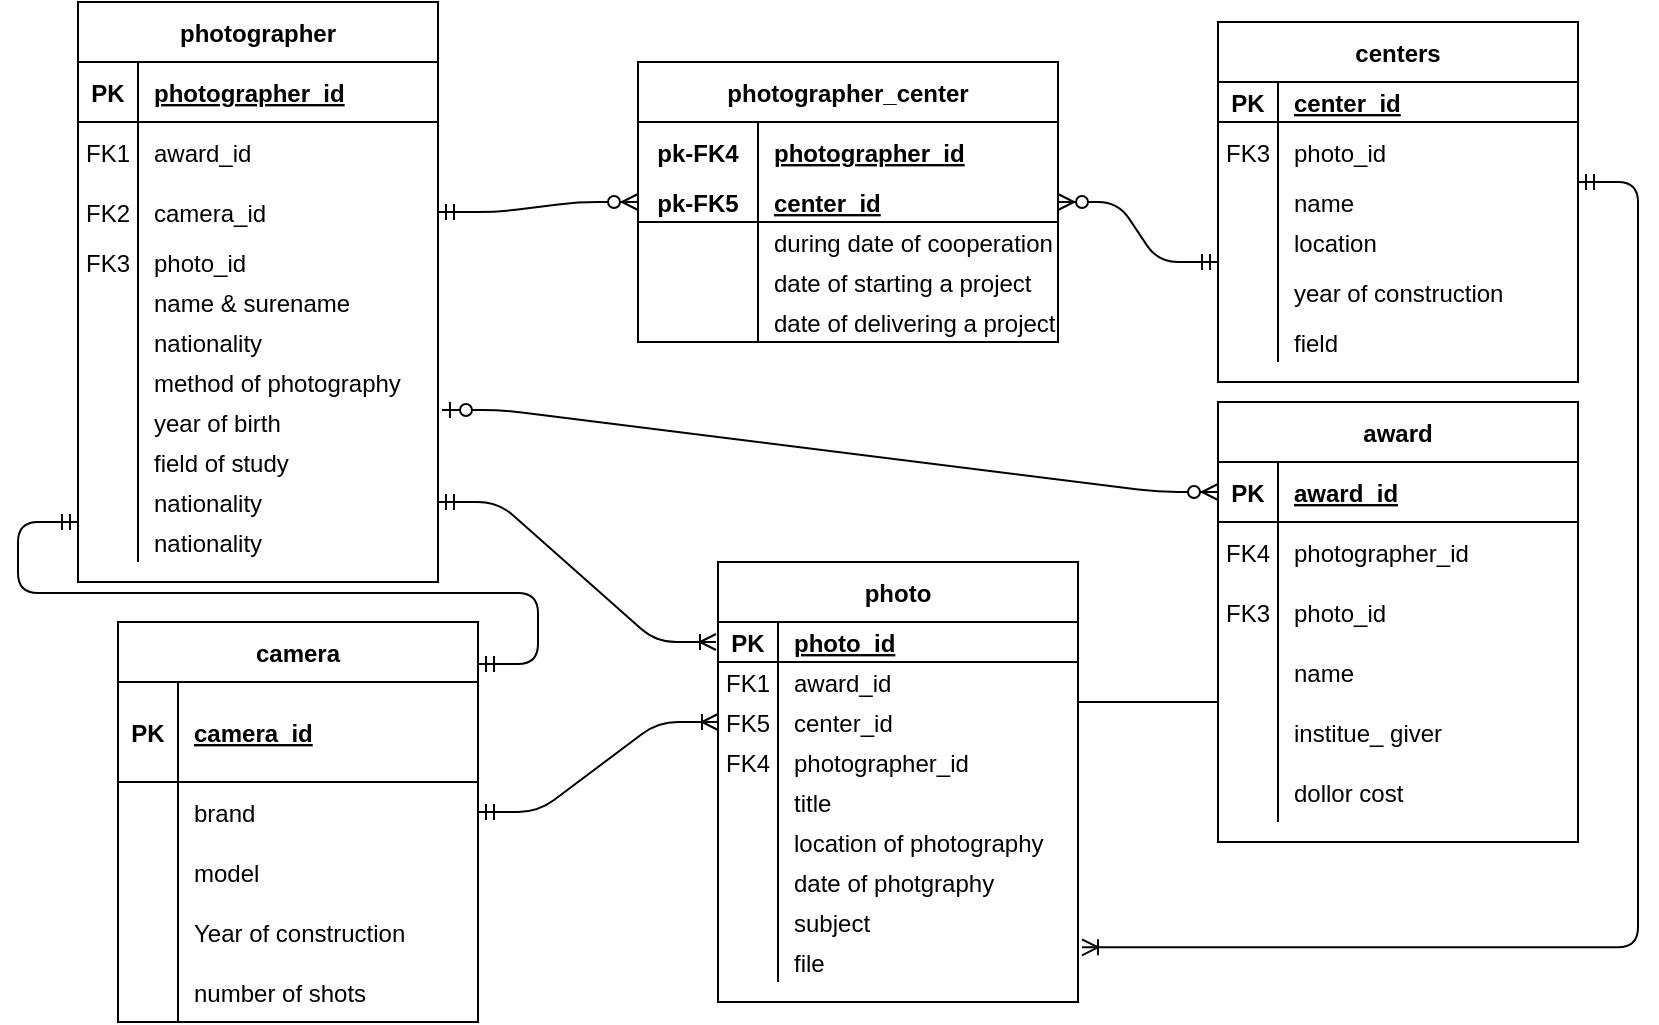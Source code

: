 <mxfile version="13.10.4" type="github">
  <diagram id="IuSuEMO_6VcgUxI_pgCX" name="Page-1">
    <mxGraphModel dx="1108" dy="518" grid="1" gridSize="10" guides="1" tooltips="1" connect="1" arrows="1" fold="1" page="1" pageScale="1" pageWidth="850" pageHeight="1100" math="0" shadow="0">
      <root>
        <mxCell id="0" />
        <mxCell id="1" parent="0" />
        <mxCell id="JUcDP1lyizJltZbN2Mxl-1" value="photographer" style="shape=table;startSize=30;container=1;collapsible=1;childLayout=tableLayout;fixedRows=1;rowLines=0;fontStyle=1;align=center;resizeLast=1;" parent="1" vertex="1">
          <mxGeometry x="280" y="10" width="180" height="290" as="geometry" />
        </mxCell>
        <mxCell id="JUcDP1lyizJltZbN2Mxl-2" value="" style="shape=partialRectangle;collapsible=0;dropTarget=0;pointerEvents=0;fillColor=none;top=0;left=0;bottom=1;right=0;points=[[0,0.5],[1,0.5]];portConstraint=eastwest;" parent="JUcDP1lyizJltZbN2Mxl-1" vertex="1">
          <mxGeometry y="30" width="180" height="30" as="geometry" />
        </mxCell>
        <mxCell id="JUcDP1lyizJltZbN2Mxl-3" value="PK" style="shape=partialRectangle;connectable=0;fillColor=none;top=0;left=0;bottom=0;right=0;fontStyle=1;overflow=hidden;" parent="JUcDP1lyizJltZbN2Mxl-2" vertex="1">
          <mxGeometry width="30" height="30" as="geometry" />
        </mxCell>
        <mxCell id="JUcDP1lyizJltZbN2Mxl-4" value="photographer_id" style="shape=partialRectangle;connectable=0;fillColor=none;top=0;left=0;bottom=0;right=0;align=left;spacingLeft=6;fontStyle=5;overflow=hidden;" parent="JUcDP1lyizJltZbN2Mxl-2" vertex="1">
          <mxGeometry x="30" width="150" height="30" as="geometry" />
        </mxCell>
        <mxCell id="EKABcSE-PPi9VHNz5o6M-6" value="" style="shape=partialRectangle;collapsible=0;dropTarget=0;pointerEvents=0;fillColor=none;top=0;left=0;bottom=0;right=0;points=[[0,0.5],[1,0.5]];portConstraint=eastwest;" vertex="1" parent="JUcDP1lyizJltZbN2Mxl-1">
          <mxGeometry y="60" width="180" height="30" as="geometry" />
        </mxCell>
        <mxCell id="EKABcSE-PPi9VHNz5o6M-7" value="FK1" style="shape=partialRectangle;connectable=0;fillColor=none;top=0;left=0;bottom=0;right=0;fontStyle=0;overflow=hidden;" vertex="1" parent="EKABcSE-PPi9VHNz5o6M-6">
          <mxGeometry width="30" height="30" as="geometry" />
        </mxCell>
        <mxCell id="EKABcSE-PPi9VHNz5o6M-8" value="award_id" style="shape=partialRectangle;connectable=0;fillColor=none;top=0;left=0;bottom=0;right=0;align=left;spacingLeft=6;fontStyle=0;overflow=hidden;" vertex="1" parent="EKABcSE-PPi9VHNz5o6M-6">
          <mxGeometry x="30" width="150" height="30" as="geometry" />
        </mxCell>
        <mxCell id="EKABcSE-PPi9VHNz5o6M-10" value="" style="shape=partialRectangle;collapsible=0;dropTarget=0;pointerEvents=0;fillColor=none;top=0;left=0;bottom=0;right=0;points=[[0,0.5],[1,0.5]];portConstraint=eastwest;" vertex="1" parent="JUcDP1lyizJltZbN2Mxl-1">
          <mxGeometry y="90" width="180" height="30" as="geometry" />
        </mxCell>
        <mxCell id="EKABcSE-PPi9VHNz5o6M-11" value="FK2" style="shape=partialRectangle;connectable=0;fillColor=none;top=0;left=0;bottom=0;right=0;fontStyle=0;overflow=hidden;" vertex="1" parent="EKABcSE-PPi9VHNz5o6M-10">
          <mxGeometry width="30" height="30" as="geometry" />
        </mxCell>
        <mxCell id="EKABcSE-PPi9VHNz5o6M-12" value="camera_id" style="shape=partialRectangle;connectable=0;fillColor=none;top=0;left=0;bottom=0;right=0;align=left;spacingLeft=6;fontStyle=0;overflow=hidden;" vertex="1" parent="EKABcSE-PPi9VHNz5o6M-10">
          <mxGeometry x="30" width="150" height="30" as="geometry" />
        </mxCell>
        <mxCell id="EKABcSE-PPi9VHNz5o6M-14" value="" style="shape=partialRectangle;collapsible=0;dropTarget=0;pointerEvents=0;fillColor=none;top=0;left=0;bottom=0;right=0;points=[[0,0.5],[1,0.5]];portConstraint=eastwest;" vertex="1" parent="JUcDP1lyizJltZbN2Mxl-1">
          <mxGeometry y="120" width="180" height="20" as="geometry" />
        </mxCell>
        <mxCell id="EKABcSE-PPi9VHNz5o6M-15" value="FK3" style="shape=partialRectangle;connectable=0;fillColor=none;top=0;left=0;bottom=0;right=0;fontStyle=0;overflow=hidden;" vertex="1" parent="EKABcSE-PPi9VHNz5o6M-14">
          <mxGeometry width="30" height="20" as="geometry" />
        </mxCell>
        <mxCell id="EKABcSE-PPi9VHNz5o6M-16" value="photo_id" style="shape=partialRectangle;connectable=0;fillColor=none;top=0;left=0;bottom=0;right=0;align=left;spacingLeft=6;fontStyle=0;overflow=hidden;" vertex="1" parent="EKABcSE-PPi9VHNz5o6M-14">
          <mxGeometry x="30" width="150" height="20" as="geometry" />
        </mxCell>
        <mxCell id="JUcDP1lyizJltZbN2Mxl-5" value="" style="shape=partialRectangle;collapsible=0;dropTarget=0;pointerEvents=0;fillColor=none;top=0;left=0;bottom=0;right=0;points=[[0,0.5],[1,0.5]];portConstraint=eastwest;" parent="JUcDP1lyizJltZbN2Mxl-1" vertex="1">
          <mxGeometry y="140" width="180" height="20" as="geometry" />
        </mxCell>
        <mxCell id="JUcDP1lyizJltZbN2Mxl-6" value="" style="shape=partialRectangle;connectable=0;fillColor=none;top=0;left=0;bottom=0;right=0;editable=1;overflow=hidden;" parent="JUcDP1lyizJltZbN2Mxl-5" vertex="1">
          <mxGeometry width="30" height="20" as="geometry" />
        </mxCell>
        <mxCell id="JUcDP1lyizJltZbN2Mxl-7" value="name &amp; surename" style="shape=partialRectangle;connectable=0;fillColor=none;top=0;left=0;bottom=0;right=0;align=left;spacingLeft=6;overflow=hidden;" parent="JUcDP1lyizJltZbN2Mxl-5" vertex="1">
          <mxGeometry x="30" width="150" height="20" as="geometry" />
        </mxCell>
        <mxCell id="caxR1nQclN0dDXVb4aTw-117" value="" style="shape=partialRectangle;collapsible=0;dropTarget=0;pointerEvents=0;fillColor=none;top=0;left=0;bottom=0;right=0;points=[[0,0.5],[1,0.5]];portConstraint=eastwest;" parent="JUcDP1lyizJltZbN2Mxl-1" vertex="1">
          <mxGeometry y="160" width="180" height="20" as="geometry" />
        </mxCell>
        <mxCell id="caxR1nQclN0dDXVb4aTw-118" value="" style="shape=partialRectangle;connectable=0;fillColor=none;top=0;left=0;bottom=0;right=0;editable=1;overflow=hidden;" parent="caxR1nQclN0dDXVb4aTw-117" vertex="1">
          <mxGeometry width="30" height="20" as="geometry" />
        </mxCell>
        <mxCell id="caxR1nQclN0dDXVb4aTw-119" value="nationality" style="shape=partialRectangle;connectable=0;fillColor=none;top=0;left=0;bottom=0;right=0;align=left;spacingLeft=6;overflow=hidden;" parent="caxR1nQclN0dDXVb4aTw-117" vertex="1">
          <mxGeometry x="30" width="150" height="20" as="geometry" />
        </mxCell>
        <mxCell id="JUcDP1lyizJltZbN2Mxl-8" value="" style="shape=partialRectangle;collapsible=0;dropTarget=0;pointerEvents=0;fillColor=none;top=0;left=0;bottom=0;right=0;points=[[0,0.5],[1,0.5]];portConstraint=eastwest;" parent="JUcDP1lyizJltZbN2Mxl-1" vertex="1">
          <mxGeometry y="180" width="180" height="20" as="geometry" />
        </mxCell>
        <mxCell id="JUcDP1lyizJltZbN2Mxl-9" value="" style="shape=partialRectangle;connectable=0;fillColor=none;top=0;left=0;bottom=0;right=0;editable=1;overflow=hidden;" parent="JUcDP1lyizJltZbN2Mxl-8" vertex="1">
          <mxGeometry width="30" height="20" as="geometry" />
        </mxCell>
        <mxCell id="JUcDP1lyizJltZbN2Mxl-10" value="method of photography" style="shape=partialRectangle;connectable=0;fillColor=none;top=0;left=0;bottom=0;right=0;align=left;spacingLeft=6;overflow=hidden;" parent="JUcDP1lyizJltZbN2Mxl-8" vertex="1">
          <mxGeometry x="30" width="150" height="20" as="geometry" />
        </mxCell>
        <mxCell id="JUcDP1lyizJltZbN2Mxl-11" value="" style="shape=partialRectangle;collapsible=0;dropTarget=0;pointerEvents=0;fillColor=none;top=0;left=0;bottom=0;right=0;points=[[0,0.5],[1,0.5]];portConstraint=eastwest;" parent="JUcDP1lyizJltZbN2Mxl-1" vertex="1">
          <mxGeometry y="200" width="180" height="20" as="geometry" />
        </mxCell>
        <mxCell id="JUcDP1lyizJltZbN2Mxl-12" value="" style="shape=partialRectangle;connectable=0;fillColor=none;top=0;left=0;bottom=0;right=0;editable=1;overflow=hidden;" parent="JUcDP1lyizJltZbN2Mxl-11" vertex="1">
          <mxGeometry width="30" height="20" as="geometry" />
        </mxCell>
        <mxCell id="JUcDP1lyizJltZbN2Mxl-13" value="year of birth" style="shape=partialRectangle;connectable=0;fillColor=none;top=0;left=0;bottom=0;right=0;align=left;spacingLeft=6;overflow=hidden;" parent="JUcDP1lyizJltZbN2Mxl-11" vertex="1">
          <mxGeometry x="30" width="150" height="20" as="geometry" />
        </mxCell>
        <mxCell id="caxR1nQclN0dDXVb4aTw-3" value="" style="shape=partialRectangle;collapsible=0;dropTarget=0;pointerEvents=0;fillColor=none;top=0;left=0;bottom=0;right=0;points=[[0,0.5],[1,0.5]];portConstraint=eastwest;" parent="JUcDP1lyizJltZbN2Mxl-1" vertex="1">
          <mxGeometry y="220" width="180" height="20" as="geometry" />
        </mxCell>
        <mxCell id="caxR1nQclN0dDXVb4aTw-4" value="" style="shape=partialRectangle;connectable=0;fillColor=none;top=0;left=0;bottom=0;right=0;editable=1;overflow=hidden;" parent="caxR1nQclN0dDXVb4aTw-3" vertex="1">
          <mxGeometry width="30" height="20" as="geometry" />
        </mxCell>
        <mxCell id="caxR1nQclN0dDXVb4aTw-5" value="field of study" style="shape=partialRectangle;connectable=0;fillColor=none;top=0;left=0;bottom=0;right=0;align=left;spacingLeft=6;overflow=hidden;" parent="caxR1nQclN0dDXVb4aTw-3" vertex="1">
          <mxGeometry x="30" width="150" height="20" as="geometry" />
        </mxCell>
        <mxCell id="caxR1nQclN0dDXVb4aTw-192" value="" style="shape=partialRectangle;collapsible=0;dropTarget=0;pointerEvents=0;fillColor=none;top=0;left=0;bottom=0;right=0;points=[[0,0.5],[1,0.5]];portConstraint=eastwest;" parent="JUcDP1lyizJltZbN2Mxl-1" vertex="1">
          <mxGeometry y="240" width="180" height="20" as="geometry" />
        </mxCell>
        <mxCell id="caxR1nQclN0dDXVb4aTw-193" value="" style="shape=partialRectangle;connectable=0;fillColor=none;top=0;left=0;bottom=0;right=0;editable=1;overflow=hidden;" parent="caxR1nQclN0dDXVb4aTw-192" vertex="1">
          <mxGeometry width="30" height="20" as="geometry" />
        </mxCell>
        <mxCell id="caxR1nQclN0dDXVb4aTw-194" value="nationality" style="shape=partialRectangle;connectable=0;fillColor=none;top=0;left=0;bottom=0;right=0;align=left;spacingLeft=6;overflow=hidden;" parent="caxR1nQclN0dDXVb4aTw-192" vertex="1">
          <mxGeometry x="30" width="150" height="20" as="geometry" />
        </mxCell>
        <mxCell id="caxR1nQclN0dDXVb4aTw-21" value="" style="shape=partialRectangle;collapsible=0;dropTarget=0;pointerEvents=0;fillColor=none;top=0;left=0;bottom=0;right=0;points=[[0,0.5],[1,0.5]];portConstraint=eastwest;" parent="JUcDP1lyizJltZbN2Mxl-1" vertex="1">
          <mxGeometry y="260" width="180" height="20" as="geometry" />
        </mxCell>
        <mxCell id="caxR1nQclN0dDXVb4aTw-22" value="" style="shape=partialRectangle;connectable=0;fillColor=none;top=0;left=0;bottom=0;right=0;editable=1;overflow=hidden;" parent="caxR1nQclN0dDXVb4aTw-21" vertex="1">
          <mxGeometry width="30" height="20" as="geometry" />
        </mxCell>
        <mxCell id="caxR1nQclN0dDXVb4aTw-23" value="nationality" style="shape=partialRectangle;connectable=0;fillColor=none;top=0;left=0;bottom=0;right=0;align=left;spacingLeft=6;overflow=hidden;" parent="caxR1nQclN0dDXVb4aTw-21" vertex="1">
          <mxGeometry x="30" width="150" height="20" as="geometry" />
        </mxCell>
        <mxCell id="caxR1nQclN0dDXVb4aTw-6" value="camera" style="shape=table;startSize=30;container=1;collapsible=1;childLayout=tableLayout;fixedRows=1;rowLines=0;fontStyle=1;align=center;resizeLast=1;" parent="1" vertex="1">
          <mxGeometry x="300" y="320" width="180" height="200" as="geometry" />
        </mxCell>
        <mxCell id="caxR1nQclN0dDXVb4aTw-7" value="" style="shape=partialRectangle;collapsible=0;dropTarget=0;pointerEvents=0;fillColor=none;top=0;left=0;bottom=1;right=0;points=[[0,0.5],[1,0.5]];portConstraint=eastwest;" parent="caxR1nQclN0dDXVb4aTw-6" vertex="1">
          <mxGeometry y="30" width="180" height="50" as="geometry" />
        </mxCell>
        <mxCell id="caxR1nQclN0dDXVb4aTw-8" value="PK" style="shape=partialRectangle;connectable=0;fillColor=none;top=0;left=0;bottom=0;right=0;fontStyle=1;overflow=hidden;" parent="caxR1nQclN0dDXVb4aTw-7" vertex="1">
          <mxGeometry width="30" height="50" as="geometry" />
        </mxCell>
        <mxCell id="caxR1nQclN0dDXVb4aTw-9" value="camera_id" style="shape=partialRectangle;connectable=0;fillColor=none;top=0;left=0;bottom=0;right=0;align=left;spacingLeft=6;fontStyle=5;overflow=hidden;" parent="caxR1nQclN0dDXVb4aTw-7" vertex="1">
          <mxGeometry x="30" width="150" height="50" as="geometry" />
        </mxCell>
        <mxCell id="caxR1nQclN0dDXVb4aTw-10" value="" style="shape=partialRectangle;collapsible=0;dropTarget=0;pointerEvents=0;fillColor=none;top=0;left=0;bottom=0;right=0;points=[[0,0.5],[1,0.5]];portConstraint=eastwest;" parent="caxR1nQclN0dDXVb4aTw-6" vertex="1">
          <mxGeometry y="80" width="180" height="30" as="geometry" />
        </mxCell>
        <mxCell id="caxR1nQclN0dDXVb4aTw-11" value="" style="shape=partialRectangle;connectable=0;fillColor=none;top=0;left=0;bottom=0;right=0;editable=1;overflow=hidden;" parent="caxR1nQclN0dDXVb4aTw-10" vertex="1">
          <mxGeometry width="30" height="30" as="geometry" />
        </mxCell>
        <mxCell id="caxR1nQclN0dDXVb4aTw-12" value="brand" style="shape=partialRectangle;connectable=0;fillColor=none;top=0;left=0;bottom=0;right=0;align=left;spacingLeft=6;overflow=hidden;" parent="caxR1nQclN0dDXVb4aTw-10" vertex="1">
          <mxGeometry x="30" width="150" height="30" as="geometry" />
        </mxCell>
        <mxCell id="caxR1nQclN0dDXVb4aTw-13" value="" style="shape=partialRectangle;collapsible=0;dropTarget=0;pointerEvents=0;fillColor=none;top=0;left=0;bottom=0;right=0;points=[[0,0.5],[1,0.5]];portConstraint=eastwest;" parent="caxR1nQclN0dDXVb4aTw-6" vertex="1">
          <mxGeometry y="110" width="180" height="30" as="geometry" />
        </mxCell>
        <mxCell id="caxR1nQclN0dDXVb4aTw-14" value="" style="shape=partialRectangle;connectable=0;fillColor=none;top=0;left=0;bottom=0;right=0;editable=1;overflow=hidden;" parent="caxR1nQclN0dDXVb4aTw-13" vertex="1">
          <mxGeometry width="30" height="30" as="geometry" />
        </mxCell>
        <mxCell id="caxR1nQclN0dDXVb4aTw-15" value="model" style="shape=partialRectangle;connectable=0;fillColor=none;top=0;left=0;bottom=0;right=0;align=left;spacingLeft=6;overflow=hidden;" parent="caxR1nQclN0dDXVb4aTw-13" vertex="1">
          <mxGeometry x="30" width="150" height="30" as="geometry" />
        </mxCell>
        <mxCell id="caxR1nQclN0dDXVb4aTw-16" value="" style="shape=partialRectangle;collapsible=0;dropTarget=0;pointerEvents=0;fillColor=none;top=0;left=0;bottom=0;right=0;points=[[0,0.5],[1,0.5]];portConstraint=eastwest;" parent="caxR1nQclN0dDXVb4aTw-6" vertex="1">
          <mxGeometry y="140" width="180" height="30" as="geometry" />
        </mxCell>
        <mxCell id="caxR1nQclN0dDXVb4aTw-17" value="" style="shape=partialRectangle;connectable=0;fillColor=none;top=0;left=0;bottom=0;right=0;editable=1;overflow=hidden;" parent="caxR1nQclN0dDXVb4aTw-16" vertex="1">
          <mxGeometry width="30" height="30" as="geometry" />
        </mxCell>
        <mxCell id="caxR1nQclN0dDXVb4aTw-18" value="Year of construction" style="shape=partialRectangle;connectable=0;fillColor=none;top=0;left=0;bottom=0;right=0;align=left;spacingLeft=6;overflow=hidden;" parent="caxR1nQclN0dDXVb4aTw-16" vertex="1">
          <mxGeometry x="30" width="150" height="30" as="geometry" />
        </mxCell>
        <mxCell id="caxR1nQclN0dDXVb4aTw-25" value="" style="shape=partialRectangle;collapsible=0;dropTarget=0;pointerEvents=0;fillColor=none;top=0;left=0;bottom=0;right=0;points=[[0,0.5],[1,0.5]];portConstraint=eastwest;" parent="caxR1nQclN0dDXVb4aTw-6" vertex="1">
          <mxGeometry y="170" width="180" height="30" as="geometry" />
        </mxCell>
        <mxCell id="caxR1nQclN0dDXVb4aTw-26" value="" style="shape=partialRectangle;connectable=0;fillColor=none;top=0;left=0;bottom=0;right=0;editable=1;overflow=hidden;" parent="caxR1nQclN0dDXVb4aTw-25" vertex="1">
          <mxGeometry width="30" height="30" as="geometry" />
        </mxCell>
        <mxCell id="caxR1nQclN0dDXVb4aTw-27" value="number of shots" style="shape=partialRectangle;connectable=0;fillColor=none;top=0;left=0;bottom=0;right=0;align=left;spacingLeft=6;overflow=hidden;" parent="caxR1nQclN0dDXVb4aTw-25" vertex="1">
          <mxGeometry x="30" width="150" height="30" as="geometry" />
        </mxCell>
        <mxCell id="caxR1nQclN0dDXVb4aTw-28" value="centers" style="shape=table;startSize=30;container=1;collapsible=1;childLayout=tableLayout;fixedRows=1;rowLines=0;fontStyle=1;align=center;resizeLast=1;" parent="1" vertex="1">
          <mxGeometry x="850" y="20" width="180" height="180" as="geometry" />
        </mxCell>
        <mxCell id="caxR1nQclN0dDXVb4aTw-29" value="" style="shape=partialRectangle;collapsible=0;dropTarget=0;pointerEvents=0;fillColor=none;top=0;left=0;bottom=1;right=0;points=[[0,0.5],[1,0.5]];portConstraint=eastwest;" parent="caxR1nQclN0dDXVb4aTw-28" vertex="1">
          <mxGeometry y="30" width="180" height="20" as="geometry" />
        </mxCell>
        <mxCell id="caxR1nQclN0dDXVb4aTw-30" value="PK" style="shape=partialRectangle;connectable=0;fillColor=none;top=0;left=0;bottom=0;right=0;fontStyle=1;overflow=hidden;" parent="caxR1nQclN0dDXVb4aTw-29" vertex="1">
          <mxGeometry width="30" height="20" as="geometry" />
        </mxCell>
        <mxCell id="caxR1nQclN0dDXVb4aTw-31" value="center_id" style="shape=partialRectangle;connectable=0;fillColor=none;top=0;left=0;bottom=0;right=0;align=left;spacingLeft=6;fontStyle=5;overflow=hidden;" parent="caxR1nQclN0dDXVb4aTw-29" vertex="1">
          <mxGeometry x="30" width="150" height="20" as="geometry" />
        </mxCell>
        <mxCell id="EKABcSE-PPi9VHNz5o6M-62" value="" style="shape=partialRectangle;collapsible=0;dropTarget=0;pointerEvents=0;fillColor=none;top=0;left=0;bottom=0;right=0;points=[[0,0.5],[1,0.5]];portConstraint=eastwest;" vertex="1" parent="caxR1nQclN0dDXVb4aTw-28">
          <mxGeometry y="50" width="180" height="30" as="geometry" />
        </mxCell>
        <mxCell id="EKABcSE-PPi9VHNz5o6M-63" value="FK3" style="shape=partialRectangle;connectable=0;fillColor=none;top=0;left=0;bottom=0;right=0;fontStyle=0;overflow=hidden;" vertex="1" parent="EKABcSE-PPi9VHNz5o6M-62">
          <mxGeometry width="30" height="30" as="geometry" />
        </mxCell>
        <mxCell id="EKABcSE-PPi9VHNz5o6M-64" value="photo_id" style="shape=partialRectangle;connectable=0;fillColor=none;top=0;left=0;bottom=0;right=0;align=left;spacingLeft=6;fontStyle=0;overflow=hidden;" vertex="1" parent="EKABcSE-PPi9VHNz5o6M-62">
          <mxGeometry x="30" width="150" height="30" as="geometry" />
        </mxCell>
        <mxCell id="caxR1nQclN0dDXVb4aTw-32" value="" style="shape=partialRectangle;collapsible=0;dropTarget=0;pointerEvents=0;fillColor=none;top=0;left=0;bottom=0;right=0;points=[[0,0.5],[1,0.5]];portConstraint=eastwest;" parent="caxR1nQclN0dDXVb4aTw-28" vertex="1">
          <mxGeometry y="80" width="180" height="20" as="geometry" />
        </mxCell>
        <mxCell id="caxR1nQclN0dDXVb4aTw-33" value="" style="shape=partialRectangle;connectable=0;fillColor=none;top=0;left=0;bottom=0;right=0;editable=1;overflow=hidden;" parent="caxR1nQclN0dDXVb4aTw-32" vertex="1">
          <mxGeometry width="30" height="20" as="geometry" />
        </mxCell>
        <mxCell id="caxR1nQclN0dDXVb4aTw-34" value="name" style="shape=partialRectangle;connectable=0;fillColor=none;top=0;left=0;bottom=0;right=0;align=left;spacingLeft=6;overflow=hidden;" parent="caxR1nQclN0dDXVb4aTw-32" vertex="1">
          <mxGeometry x="30" width="150" height="20" as="geometry" />
        </mxCell>
        <mxCell id="caxR1nQclN0dDXVb4aTw-35" value="" style="shape=partialRectangle;collapsible=0;dropTarget=0;pointerEvents=0;fillColor=none;top=0;left=0;bottom=0;right=0;points=[[0,0.5],[1,0.5]];portConstraint=eastwest;" parent="caxR1nQclN0dDXVb4aTw-28" vertex="1">
          <mxGeometry y="100" width="180" height="20" as="geometry" />
        </mxCell>
        <mxCell id="caxR1nQclN0dDXVb4aTw-36" value="" style="shape=partialRectangle;connectable=0;fillColor=none;top=0;left=0;bottom=0;right=0;editable=1;overflow=hidden;" parent="caxR1nQclN0dDXVb4aTw-35" vertex="1">
          <mxGeometry width="30" height="20" as="geometry" />
        </mxCell>
        <mxCell id="caxR1nQclN0dDXVb4aTw-37" value="location" style="shape=partialRectangle;connectable=0;fillColor=none;top=0;left=0;bottom=0;right=0;align=left;spacingLeft=6;overflow=hidden;" parent="caxR1nQclN0dDXVb4aTw-35" vertex="1">
          <mxGeometry x="30" width="150" height="20" as="geometry" />
        </mxCell>
        <mxCell id="caxR1nQclN0dDXVb4aTw-38" value="" style="shape=partialRectangle;collapsible=0;dropTarget=0;pointerEvents=0;fillColor=none;top=0;left=0;bottom=0;right=0;points=[[0,0.5],[1,0.5]];portConstraint=eastwest;" parent="caxR1nQclN0dDXVb4aTw-28" vertex="1">
          <mxGeometry y="120" width="180" height="30" as="geometry" />
        </mxCell>
        <mxCell id="caxR1nQclN0dDXVb4aTw-39" value="" style="shape=partialRectangle;connectable=0;fillColor=none;top=0;left=0;bottom=0;right=0;editable=1;overflow=hidden;" parent="caxR1nQclN0dDXVb4aTw-38" vertex="1">
          <mxGeometry width="30" height="30" as="geometry" />
        </mxCell>
        <mxCell id="caxR1nQclN0dDXVb4aTw-40" value="year of construction" style="shape=partialRectangle;connectable=0;fillColor=none;top=0;left=0;bottom=0;right=0;align=left;spacingLeft=6;overflow=hidden;" parent="caxR1nQclN0dDXVb4aTw-38" vertex="1">
          <mxGeometry x="30" width="150" height="30" as="geometry" />
        </mxCell>
        <mxCell id="caxR1nQclN0dDXVb4aTw-42" value="" style="shape=partialRectangle;collapsible=0;dropTarget=0;pointerEvents=0;fillColor=none;top=0;left=0;bottom=0;right=0;points=[[0,0.5],[1,0.5]];portConstraint=eastwest;" parent="caxR1nQclN0dDXVb4aTw-28" vertex="1">
          <mxGeometry y="150" width="180" height="20" as="geometry" />
        </mxCell>
        <mxCell id="caxR1nQclN0dDXVb4aTw-43" value="" style="shape=partialRectangle;connectable=0;fillColor=none;top=0;left=0;bottom=0;right=0;editable=1;overflow=hidden;" parent="caxR1nQclN0dDXVb4aTw-42" vertex="1">
          <mxGeometry width="30" height="20" as="geometry" />
        </mxCell>
        <mxCell id="caxR1nQclN0dDXVb4aTw-44" value="field" style="shape=partialRectangle;connectable=0;fillColor=none;top=0;left=0;bottom=0;right=0;align=left;spacingLeft=6;overflow=hidden;" parent="caxR1nQclN0dDXVb4aTw-42" vertex="1">
          <mxGeometry x="30" width="150" height="20" as="geometry" />
        </mxCell>
        <mxCell id="caxR1nQclN0dDXVb4aTw-45" value="photo" style="shape=table;startSize=30;container=1;collapsible=1;childLayout=tableLayout;fixedRows=1;rowLines=0;fontStyle=1;align=center;resizeLast=1;" parent="1" vertex="1">
          <mxGeometry x="600" y="290" width="180" height="220" as="geometry" />
        </mxCell>
        <mxCell id="caxR1nQclN0dDXVb4aTw-46" value="" style="shape=partialRectangle;collapsible=0;dropTarget=0;pointerEvents=0;fillColor=none;top=0;left=0;bottom=1;right=0;points=[[0,0.5],[1,0.5]];portConstraint=eastwest;" parent="caxR1nQclN0dDXVb4aTw-45" vertex="1">
          <mxGeometry y="30" width="180" height="20" as="geometry" />
        </mxCell>
        <mxCell id="caxR1nQclN0dDXVb4aTw-47" value="PK" style="shape=partialRectangle;connectable=0;fillColor=none;top=0;left=0;bottom=0;right=0;fontStyle=1;overflow=hidden;" parent="caxR1nQclN0dDXVb4aTw-46" vertex="1">
          <mxGeometry width="30" height="20" as="geometry" />
        </mxCell>
        <mxCell id="caxR1nQclN0dDXVb4aTw-48" value="photo_id" style="shape=partialRectangle;connectable=0;fillColor=none;top=0;left=0;bottom=0;right=0;align=left;spacingLeft=6;fontStyle=5;overflow=hidden;" parent="caxR1nQclN0dDXVb4aTw-46" vertex="1">
          <mxGeometry x="30" width="150" height="20" as="geometry" />
        </mxCell>
        <mxCell id="EKABcSE-PPi9VHNz5o6M-20" value="" style="shape=partialRectangle;collapsible=0;dropTarget=0;pointerEvents=0;fillColor=none;top=0;left=0;bottom=0;right=0;points=[[0,0.5],[1,0.5]];portConstraint=eastwest;" vertex="1" parent="caxR1nQclN0dDXVb4aTw-45">
          <mxGeometry y="50" width="180" height="20" as="geometry" />
        </mxCell>
        <mxCell id="EKABcSE-PPi9VHNz5o6M-21" value="FK1" style="shape=partialRectangle;connectable=0;fillColor=none;top=0;left=0;bottom=0;right=0;fontStyle=0;overflow=hidden;" vertex="1" parent="EKABcSE-PPi9VHNz5o6M-20">
          <mxGeometry width="30" height="20" as="geometry" />
        </mxCell>
        <mxCell id="EKABcSE-PPi9VHNz5o6M-22" value="award_id" style="shape=partialRectangle;connectable=0;fillColor=none;top=0;left=0;bottom=0;right=0;align=left;spacingLeft=6;fontStyle=0;overflow=hidden;" vertex="1" parent="EKABcSE-PPi9VHNz5o6M-20">
          <mxGeometry x="30" width="150" height="20" as="geometry" />
        </mxCell>
        <mxCell id="EKABcSE-PPi9VHNz5o6M-24" value="" style="shape=partialRectangle;collapsible=0;dropTarget=0;pointerEvents=0;fillColor=none;top=0;left=0;bottom=0;right=0;points=[[0,0.5],[1,0.5]];portConstraint=eastwest;" vertex="1" parent="caxR1nQclN0dDXVb4aTw-45">
          <mxGeometry y="70" width="180" height="20" as="geometry" />
        </mxCell>
        <mxCell id="EKABcSE-PPi9VHNz5o6M-25" value="FK5" style="shape=partialRectangle;connectable=0;fillColor=none;top=0;left=0;bottom=0;right=0;fontStyle=0;overflow=hidden;" vertex="1" parent="EKABcSE-PPi9VHNz5o6M-24">
          <mxGeometry width="30" height="20" as="geometry" />
        </mxCell>
        <mxCell id="EKABcSE-PPi9VHNz5o6M-26" value="center_id" style="shape=partialRectangle;connectable=0;fillColor=none;top=0;left=0;bottom=0;right=0;align=left;spacingLeft=6;fontStyle=0;overflow=hidden;" vertex="1" parent="EKABcSE-PPi9VHNz5o6M-24">
          <mxGeometry x="30" width="150" height="20" as="geometry" />
        </mxCell>
        <mxCell id="EKABcSE-PPi9VHNz5o6M-42" value="" style="shape=partialRectangle;collapsible=0;dropTarget=0;pointerEvents=0;fillColor=none;top=0;left=0;bottom=0;right=0;points=[[0,0.5],[1,0.5]];portConstraint=eastwest;" vertex="1" parent="caxR1nQclN0dDXVb4aTw-45">
          <mxGeometry y="90" width="180" height="20" as="geometry" />
        </mxCell>
        <mxCell id="EKABcSE-PPi9VHNz5o6M-43" value="FK4" style="shape=partialRectangle;connectable=0;fillColor=none;top=0;left=0;bottom=0;right=0;fontStyle=0;overflow=hidden;" vertex="1" parent="EKABcSE-PPi9VHNz5o6M-42">
          <mxGeometry width="30" height="20" as="geometry" />
        </mxCell>
        <mxCell id="EKABcSE-PPi9VHNz5o6M-44" value="photographer_id" style="shape=partialRectangle;connectable=0;fillColor=none;top=0;left=0;bottom=0;right=0;align=left;spacingLeft=6;fontStyle=0;overflow=hidden;" vertex="1" parent="EKABcSE-PPi9VHNz5o6M-42">
          <mxGeometry x="30" width="150" height="20" as="geometry" />
        </mxCell>
        <mxCell id="caxR1nQclN0dDXVb4aTw-49" value="" style="shape=partialRectangle;collapsible=0;dropTarget=0;pointerEvents=0;fillColor=none;top=0;left=0;bottom=0;right=0;points=[[0,0.5],[1,0.5]];portConstraint=eastwest;" parent="caxR1nQclN0dDXVb4aTw-45" vertex="1">
          <mxGeometry y="110" width="180" height="20" as="geometry" />
        </mxCell>
        <mxCell id="caxR1nQclN0dDXVb4aTw-50" value="" style="shape=partialRectangle;connectable=0;fillColor=none;top=0;left=0;bottom=0;right=0;editable=1;overflow=hidden;" parent="caxR1nQclN0dDXVb4aTw-49" vertex="1">
          <mxGeometry width="30" height="20" as="geometry" />
        </mxCell>
        <mxCell id="caxR1nQclN0dDXVb4aTw-51" value="title" style="shape=partialRectangle;connectable=0;fillColor=none;top=0;left=0;bottom=0;right=0;align=left;spacingLeft=6;overflow=hidden;" parent="caxR1nQclN0dDXVb4aTw-49" vertex="1">
          <mxGeometry x="30" width="150" height="20" as="geometry" />
        </mxCell>
        <mxCell id="caxR1nQclN0dDXVb4aTw-52" value="" style="shape=partialRectangle;collapsible=0;dropTarget=0;pointerEvents=0;fillColor=none;top=0;left=0;bottom=0;right=0;points=[[0,0.5],[1,0.5]];portConstraint=eastwest;" parent="caxR1nQclN0dDXVb4aTw-45" vertex="1">
          <mxGeometry y="130" width="180" height="20" as="geometry" />
        </mxCell>
        <mxCell id="caxR1nQclN0dDXVb4aTw-53" value="" style="shape=partialRectangle;connectable=0;fillColor=none;top=0;left=0;bottom=0;right=0;editable=1;overflow=hidden;" parent="caxR1nQclN0dDXVb4aTw-52" vertex="1">
          <mxGeometry width="30" height="20" as="geometry" />
        </mxCell>
        <mxCell id="caxR1nQclN0dDXVb4aTw-54" value="location of photography" style="shape=partialRectangle;connectable=0;fillColor=none;top=0;left=0;bottom=0;right=0;align=left;spacingLeft=6;overflow=hidden;" parent="caxR1nQclN0dDXVb4aTw-52" vertex="1">
          <mxGeometry x="30" width="150" height="20" as="geometry" />
        </mxCell>
        <mxCell id="caxR1nQclN0dDXVb4aTw-55" value="" style="shape=partialRectangle;collapsible=0;dropTarget=0;pointerEvents=0;fillColor=none;top=0;left=0;bottom=0;right=0;points=[[0,0.5],[1,0.5]];portConstraint=eastwest;" parent="caxR1nQclN0dDXVb4aTw-45" vertex="1">
          <mxGeometry y="150" width="180" height="20" as="geometry" />
        </mxCell>
        <mxCell id="caxR1nQclN0dDXVb4aTw-56" value="" style="shape=partialRectangle;connectable=0;fillColor=none;top=0;left=0;bottom=0;right=0;editable=1;overflow=hidden;" parent="caxR1nQclN0dDXVb4aTw-55" vertex="1">
          <mxGeometry width="30" height="20" as="geometry" />
        </mxCell>
        <mxCell id="caxR1nQclN0dDXVb4aTw-57" value="date of photgraphy" style="shape=partialRectangle;connectable=0;fillColor=none;top=0;left=0;bottom=0;right=0;align=left;spacingLeft=6;overflow=hidden;" parent="caxR1nQclN0dDXVb4aTw-55" vertex="1">
          <mxGeometry x="30" width="150" height="20" as="geometry" />
        </mxCell>
        <mxCell id="caxR1nQclN0dDXVb4aTw-59" value="" style="shape=partialRectangle;collapsible=0;dropTarget=0;pointerEvents=0;fillColor=none;top=0;left=0;bottom=0;right=0;points=[[0,0.5],[1,0.5]];portConstraint=eastwest;" parent="caxR1nQclN0dDXVb4aTw-45" vertex="1">
          <mxGeometry y="170" width="180" height="20" as="geometry" />
        </mxCell>
        <mxCell id="caxR1nQclN0dDXVb4aTw-60" value="" style="shape=partialRectangle;connectable=0;fillColor=none;top=0;left=0;bottom=0;right=0;editable=1;overflow=hidden;" parent="caxR1nQclN0dDXVb4aTw-59" vertex="1">
          <mxGeometry width="30" height="20" as="geometry" />
        </mxCell>
        <mxCell id="caxR1nQclN0dDXVb4aTw-61" value="subject" style="shape=partialRectangle;connectable=0;fillColor=none;top=0;left=0;bottom=0;right=0;align=left;spacingLeft=6;overflow=hidden;" parent="caxR1nQclN0dDXVb4aTw-59" vertex="1">
          <mxGeometry x="30" width="150" height="20" as="geometry" />
        </mxCell>
        <mxCell id="caxR1nQclN0dDXVb4aTw-63" value="" style="shape=partialRectangle;collapsible=0;dropTarget=0;pointerEvents=0;fillColor=none;top=0;left=0;bottom=0;right=0;points=[[0,0.5],[1,0.5]];portConstraint=eastwest;" parent="caxR1nQclN0dDXVb4aTw-45" vertex="1">
          <mxGeometry y="190" width="180" height="20" as="geometry" />
        </mxCell>
        <mxCell id="caxR1nQclN0dDXVb4aTw-64" value="" style="shape=partialRectangle;connectable=0;fillColor=none;top=0;left=0;bottom=0;right=0;editable=1;overflow=hidden;" parent="caxR1nQclN0dDXVb4aTw-63" vertex="1">
          <mxGeometry width="30" height="20" as="geometry" />
        </mxCell>
        <mxCell id="caxR1nQclN0dDXVb4aTw-65" value="file" style="shape=partialRectangle;connectable=0;fillColor=none;top=0;left=0;bottom=0;right=0;align=left;spacingLeft=6;overflow=hidden;" parent="caxR1nQclN0dDXVb4aTw-63" vertex="1">
          <mxGeometry x="30" width="150" height="20" as="geometry" />
        </mxCell>
        <mxCell id="caxR1nQclN0dDXVb4aTw-66" value="award" style="shape=table;startSize=30;container=1;collapsible=1;childLayout=tableLayout;fixedRows=1;rowLines=0;fontStyle=1;align=center;resizeLast=1;" parent="1" vertex="1">
          <mxGeometry x="850" y="210" width="180" height="220" as="geometry" />
        </mxCell>
        <mxCell id="caxR1nQclN0dDXVb4aTw-67" value="" style="shape=partialRectangle;collapsible=0;dropTarget=0;pointerEvents=0;fillColor=none;top=0;left=0;bottom=1;right=0;points=[[0,0.5],[1,0.5]];portConstraint=eastwest;" parent="caxR1nQclN0dDXVb4aTw-66" vertex="1">
          <mxGeometry y="30" width="180" height="30" as="geometry" />
        </mxCell>
        <mxCell id="caxR1nQclN0dDXVb4aTw-68" value="PK" style="shape=partialRectangle;connectable=0;fillColor=none;top=0;left=0;bottom=0;right=0;fontStyle=1;overflow=hidden;" parent="caxR1nQclN0dDXVb4aTw-67" vertex="1">
          <mxGeometry width="30" height="30" as="geometry" />
        </mxCell>
        <mxCell id="caxR1nQclN0dDXVb4aTw-69" value="award_id" style="shape=partialRectangle;connectable=0;fillColor=none;top=0;left=0;bottom=0;right=0;align=left;spacingLeft=6;fontStyle=5;overflow=hidden;" parent="caxR1nQclN0dDXVb4aTw-67" vertex="1">
          <mxGeometry x="30" width="150" height="30" as="geometry" />
        </mxCell>
        <mxCell id="EKABcSE-PPi9VHNz5o6M-34" value="" style="shape=partialRectangle;collapsible=0;dropTarget=0;pointerEvents=0;fillColor=none;top=0;left=0;bottom=0;right=0;points=[[0,0.5],[1,0.5]];portConstraint=eastwest;" vertex="1" parent="caxR1nQclN0dDXVb4aTw-66">
          <mxGeometry y="60" width="180" height="30" as="geometry" />
        </mxCell>
        <mxCell id="EKABcSE-PPi9VHNz5o6M-35" value="FK4" style="shape=partialRectangle;connectable=0;fillColor=none;top=0;left=0;bottom=0;right=0;fontStyle=0;overflow=hidden;" vertex="1" parent="EKABcSE-PPi9VHNz5o6M-34">
          <mxGeometry width="30" height="30" as="geometry" />
        </mxCell>
        <mxCell id="EKABcSE-PPi9VHNz5o6M-36" value="photographer_id" style="shape=partialRectangle;connectable=0;fillColor=none;top=0;left=0;bottom=0;right=0;align=left;spacingLeft=6;fontStyle=0;overflow=hidden;" vertex="1" parent="EKABcSE-PPi9VHNz5o6M-34">
          <mxGeometry x="30" width="150" height="30" as="geometry" />
        </mxCell>
        <mxCell id="EKABcSE-PPi9VHNz5o6M-30" value="" style="shape=partialRectangle;collapsible=0;dropTarget=0;pointerEvents=0;fillColor=none;top=0;left=0;bottom=0;right=0;points=[[0,0.5],[1,0.5]];portConstraint=eastwest;" vertex="1" parent="caxR1nQclN0dDXVb4aTw-66">
          <mxGeometry y="90" width="180" height="30" as="geometry" />
        </mxCell>
        <mxCell id="EKABcSE-PPi9VHNz5o6M-31" value="FK3" style="shape=partialRectangle;connectable=0;fillColor=none;top=0;left=0;bottom=0;right=0;fontStyle=0;overflow=hidden;" vertex="1" parent="EKABcSE-PPi9VHNz5o6M-30">
          <mxGeometry width="30" height="30" as="geometry" />
        </mxCell>
        <mxCell id="EKABcSE-PPi9VHNz5o6M-32" value="photo_id" style="shape=partialRectangle;connectable=0;fillColor=none;top=0;left=0;bottom=0;right=0;align=left;spacingLeft=6;fontStyle=0;overflow=hidden;" vertex="1" parent="EKABcSE-PPi9VHNz5o6M-30">
          <mxGeometry x="30" width="150" height="30" as="geometry" />
        </mxCell>
        <mxCell id="caxR1nQclN0dDXVb4aTw-70" value="" style="shape=partialRectangle;collapsible=0;dropTarget=0;pointerEvents=0;fillColor=none;top=0;left=0;bottom=0;right=0;points=[[0,0.5],[1,0.5]];portConstraint=eastwest;" parent="caxR1nQclN0dDXVb4aTw-66" vertex="1">
          <mxGeometry y="120" width="180" height="30" as="geometry" />
        </mxCell>
        <mxCell id="caxR1nQclN0dDXVb4aTw-71" value="" style="shape=partialRectangle;connectable=0;fillColor=none;top=0;left=0;bottom=0;right=0;editable=1;overflow=hidden;" parent="caxR1nQclN0dDXVb4aTw-70" vertex="1">
          <mxGeometry width="30" height="30" as="geometry" />
        </mxCell>
        <mxCell id="caxR1nQclN0dDXVb4aTw-72" value="name" style="shape=partialRectangle;connectable=0;fillColor=none;top=0;left=0;bottom=0;right=0;align=left;spacingLeft=6;overflow=hidden;" parent="caxR1nQclN0dDXVb4aTw-70" vertex="1">
          <mxGeometry x="30" width="150" height="30" as="geometry" />
        </mxCell>
        <mxCell id="caxR1nQclN0dDXVb4aTw-73" value="" style="shape=partialRectangle;collapsible=0;dropTarget=0;pointerEvents=0;fillColor=none;top=0;left=0;bottom=0;right=0;points=[[0,0.5],[1,0.5]];portConstraint=eastwest;" parent="caxR1nQclN0dDXVb4aTw-66" vertex="1">
          <mxGeometry y="150" width="180" height="30" as="geometry" />
        </mxCell>
        <mxCell id="caxR1nQclN0dDXVb4aTw-74" value="" style="shape=partialRectangle;connectable=0;fillColor=none;top=0;left=0;bottom=0;right=0;editable=1;overflow=hidden;" parent="caxR1nQclN0dDXVb4aTw-73" vertex="1">
          <mxGeometry width="30" height="30" as="geometry" />
        </mxCell>
        <mxCell id="caxR1nQclN0dDXVb4aTw-75" value="institue_ giver" style="shape=partialRectangle;connectable=0;fillColor=none;top=0;left=0;bottom=0;right=0;align=left;spacingLeft=6;overflow=hidden;" parent="caxR1nQclN0dDXVb4aTw-73" vertex="1">
          <mxGeometry x="30" width="150" height="30" as="geometry" />
        </mxCell>
        <mxCell id="caxR1nQclN0dDXVb4aTw-76" value="" style="shape=partialRectangle;collapsible=0;dropTarget=0;pointerEvents=0;fillColor=none;top=0;left=0;bottom=0;right=0;points=[[0,0.5],[1,0.5]];portConstraint=eastwest;" parent="caxR1nQclN0dDXVb4aTw-66" vertex="1">
          <mxGeometry y="180" width="180" height="30" as="geometry" />
        </mxCell>
        <mxCell id="caxR1nQclN0dDXVb4aTw-77" value="" style="shape=partialRectangle;connectable=0;fillColor=none;top=0;left=0;bottom=0;right=0;editable=1;overflow=hidden;" parent="caxR1nQclN0dDXVb4aTw-76" vertex="1">
          <mxGeometry width="30" height="30" as="geometry" />
        </mxCell>
        <mxCell id="caxR1nQclN0dDXVb4aTw-78" value="dollor cost" style="shape=partialRectangle;connectable=0;fillColor=none;top=0;left=0;bottom=0;right=0;align=left;spacingLeft=6;overflow=hidden;" parent="caxR1nQclN0dDXVb4aTw-76" vertex="1">
          <mxGeometry x="30" width="150" height="30" as="geometry" />
        </mxCell>
        <mxCell id="caxR1nQclN0dDXVb4aTw-125" value="photographer_center" style="shape=table;startSize=30;container=1;collapsible=1;childLayout=tableLayout;fixedRows=1;rowLines=0;fontStyle=1;align=center;resizeLast=1;" parent="1" vertex="1">
          <mxGeometry x="560" y="40" width="210" height="140" as="geometry" />
        </mxCell>
        <mxCell id="caxR1nQclN0dDXVb4aTw-126" value="" style="shape=partialRectangle;collapsible=0;dropTarget=0;pointerEvents=0;fillColor=none;top=0;left=0;bottom=0;right=0;points=[[0,0.5],[1,0.5]];portConstraint=eastwest;" parent="caxR1nQclN0dDXVb4aTw-125" vertex="1">
          <mxGeometry y="30" width="210" height="30" as="geometry" />
        </mxCell>
        <mxCell id="caxR1nQclN0dDXVb4aTw-127" value="pk-FK4" style="shape=partialRectangle;connectable=0;fillColor=none;top=0;left=0;bottom=0;right=0;fontStyle=1;overflow=hidden;" parent="caxR1nQclN0dDXVb4aTw-126" vertex="1">
          <mxGeometry width="60" height="30" as="geometry" />
        </mxCell>
        <mxCell id="caxR1nQclN0dDXVb4aTw-128" value="photographer_id" style="shape=partialRectangle;connectable=0;fillColor=none;top=0;left=0;bottom=0;right=0;align=left;spacingLeft=6;fontStyle=5;overflow=hidden;" parent="caxR1nQclN0dDXVb4aTw-126" vertex="1">
          <mxGeometry x="60" width="150" height="30" as="geometry" />
        </mxCell>
        <mxCell id="caxR1nQclN0dDXVb4aTw-129" value="" style="shape=partialRectangle;collapsible=0;dropTarget=0;pointerEvents=0;fillColor=none;top=0;left=0;bottom=1;right=0;points=[[0,0.5],[1,0.5]];portConstraint=eastwest;" parent="caxR1nQclN0dDXVb4aTw-125" vertex="1">
          <mxGeometry y="60" width="210" height="20" as="geometry" />
        </mxCell>
        <mxCell id="caxR1nQclN0dDXVb4aTw-130" value="pk-FK5" style="shape=partialRectangle;connectable=0;fillColor=none;top=0;left=0;bottom=0;right=0;fontStyle=1;overflow=hidden;" parent="caxR1nQclN0dDXVb4aTw-129" vertex="1">
          <mxGeometry width="60" height="20" as="geometry" />
        </mxCell>
        <mxCell id="caxR1nQclN0dDXVb4aTw-131" value="center_id" style="shape=partialRectangle;connectable=0;fillColor=none;top=0;left=0;bottom=0;right=0;align=left;spacingLeft=6;fontStyle=5;overflow=hidden;" parent="caxR1nQclN0dDXVb4aTw-129" vertex="1">
          <mxGeometry x="60" width="150" height="20" as="geometry" />
        </mxCell>
        <mxCell id="caxR1nQclN0dDXVb4aTw-132" value="" style="shape=partialRectangle;collapsible=0;dropTarget=0;pointerEvents=0;fillColor=none;top=0;left=0;bottom=0;right=0;points=[[0,0.5],[1,0.5]];portConstraint=eastwest;" parent="caxR1nQclN0dDXVb4aTw-125" vertex="1">
          <mxGeometry y="80" width="210" height="20" as="geometry" />
        </mxCell>
        <mxCell id="caxR1nQclN0dDXVb4aTw-133" value="" style="shape=partialRectangle;connectable=0;fillColor=none;top=0;left=0;bottom=0;right=0;editable=1;overflow=hidden;" parent="caxR1nQclN0dDXVb4aTw-132" vertex="1">
          <mxGeometry width="60" height="20" as="geometry" />
        </mxCell>
        <mxCell id="caxR1nQclN0dDXVb4aTw-134" value="during date of cooperation" style="shape=partialRectangle;connectable=0;fillColor=none;top=0;left=0;bottom=0;right=0;align=left;spacingLeft=6;overflow=hidden;" parent="caxR1nQclN0dDXVb4aTw-132" vertex="1">
          <mxGeometry x="60" width="150" height="20" as="geometry" />
        </mxCell>
        <mxCell id="caxR1nQclN0dDXVb4aTw-135" value="" style="shape=partialRectangle;collapsible=0;dropTarget=0;pointerEvents=0;fillColor=none;top=0;left=0;bottom=0;right=0;points=[[0,0.5],[1,0.5]];portConstraint=eastwest;" parent="caxR1nQclN0dDXVb4aTw-125" vertex="1">
          <mxGeometry y="100" width="210" height="20" as="geometry" />
        </mxCell>
        <mxCell id="caxR1nQclN0dDXVb4aTw-136" value="" style="shape=partialRectangle;connectable=0;fillColor=none;top=0;left=0;bottom=0;right=0;editable=1;overflow=hidden;" parent="caxR1nQclN0dDXVb4aTw-135" vertex="1">
          <mxGeometry width="60" height="20" as="geometry" />
        </mxCell>
        <mxCell id="caxR1nQclN0dDXVb4aTw-137" value="date of starting a project" style="shape=partialRectangle;connectable=0;fillColor=none;top=0;left=0;bottom=0;right=0;align=left;spacingLeft=6;overflow=hidden;" parent="caxR1nQclN0dDXVb4aTw-135" vertex="1">
          <mxGeometry x="60" width="150" height="20" as="geometry" />
        </mxCell>
        <mxCell id="caxR1nQclN0dDXVb4aTw-139" value="" style="shape=partialRectangle;collapsible=0;dropTarget=0;pointerEvents=0;fillColor=none;top=0;left=0;bottom=0;right=0;points=[[0,0.5],[1,0.5]];portConstraint=eastwest;" parent="caxR1nQclN0dDXVb4aTw-125" vertex="1">
          <mxGeometry y="120" width="210" height="20" as="geometry" />
        </mxCell>
        <mxCell id="caxR1nQclN0dDXVb4aTw-140" value="" style="shape=partialRectangle;connectable=0;fillColor=none;top=0;left=0;bottom=0;right=0;editable=1;overflow=hidden;" parent="caxR1nQclN0dDXVb4aTw-139" vertex="1">
          <mxGeometry width="60" height="20" as="geometry" />
        </mxCell>
        <mxCell id="caxR1nQclN0dDXVb4aTw-141" value="date of delivering a project" style="shape=partialRectangle;connectable=0;fillColor=none;top=0;left=0;bottom=0;right=0;align=left;spacingLeft=6;overflow=hidden;" parent="caxR1nQclN0dDXVb4aTw-139" vertex="1">
          <mxGeometry x="60" width="150" height="20" as="geometry" />
        </mxCell>
        <mxCell id="caxR1nQclN0dDXVb4aTw-148" value="" style="edgeStyle=entityRelationEdgeStyle;fontSize=12;html=1;endArrow=ERoneToMany;startArrow=ERmandOne;exitX=1;exitY=0.5;exitDx=0;exitDy=0;" parent="1" source="caxR1nQclN0dDXVb4aTw-10" target="EKABcSE-PPi9VHNz5o6M-24" edge="1">
          <mxGeometry width="100" height="100" relative="1" as="geometry">
            <mxPoint x="141" y="585" as="sourcePoint" />
            <mxPoint x="370" y="290" as="targetPoint" />
          </mxGeometry>
        </mxCell>
        <mxCell id="caxR1nQclN0dDXVb4aTw-150" value="" style="edgeStyle=entityRelationEdgeStyle;fontSize=12;html=1;endArrow=ERzeroToMany;startArrow=ERzeroToOne;exitX=1.011;exitY=0.2;exitDx=0;exitDy=0;exitPerimeter=0;" parent="1" source="JUcDP1lyizJltZbN2Mxl-11" target="caxR1nQclN0dDXVb4aTw-67" edge="1">
          <mxGeometry width="100" height="100" relative="1" as="geometry">
            <mxPoint x="460" y="300" as="sourcePoint" />
            <mxPoint x="847" y="322" as="targetPoint" />
          </mxGeometry>
        </mxCell>
        <mxCell id="EKABcSE-PPi9VHNz5o6M-17" value="" style="edgeStyle=entityRelationEdgeStyle;fontSize=12;html=1;endArrow=ERzeroToMany;startArrow=ERmandOne;entryX=1;entryY=0.5;entryDx=0;entryDy=0;exitX=0;exitY=0;exitDx=0;exitDy=0;exitPerimeter=0;" edge="1" parent="1" source="caxR1nQclN0dDXVb4aTw-38" target="caxR1nQclN0dDXVb4aTw-125">
          <mxGeometry width="100" height="100" relative="1" as="geometry">
            <mxPoint x="650" y="150" as="sourcePoint" />
            <mxPoint x="750" y="50" as="targetPoint" />
          </mxGeometry>
        </mxCell>
        <mxCell id="EKABcSE-PPi9VHNz5o6M-18" value="" style="edgeStyle=entityRelationEdgeStyle;fontSize=12;html=1;endArrow=ERzeroToMany;startArrow=ERmandOne;entryX=0;entryY=0.5;entryDx=0;entryDy=0;exitX=1;exitY=0.5;exitDx=0;exitDy=0;" edge="1" parent="1" source="EKABcSE-PPi9VHNz5o6M-10" target="caxR1nQclN0dDXVb4aTw-129">
          <mxGeometry width="100" height="100" relative="1" as="geometry">
            <mxPoint x="380" y="123" as="sourcePoint" />
            <mxPoint x="300" y="50" as="targetPoint" />
          </mxGeometry>
        </mxCell>
        <mxCell id="EKABcSE-PPi9VHNz5o6M-27" value="" style="edgeStyle=entityRelationEdgeStyle;fontSize=12;html=1;endArrow=ERoneToMany;startArrow=ERmandOne;entryX=1.011;entryY=0.133;entryDx=0;entryDy=0;entryPerimeter=0;" edge="1" parent="1" target="caxR1nQclN0dDXVb4aTw-63">
          <mxGeometry width="100" height="100" relative="1" as="geometry">
            <mxPoint x="1030" y="100" as="sourcePoint" />
            <mxPoint x="610" y="430" as="targetPoint" />
          </mxGeometry>
        </mxCell>
        <mxCell id="EKABcSE-PPi9VHNz5o6M-28" value="" style="edgeStyle=entityRelationEdgeStyle;fontSize=12;html=1;endArrow=ERoneToMany;startArrow=ERmandOne;exitX=1;exitY=0.5;exitDx=0;exitDy=0;" edge="1" parent="1" source="caxR1nQclN0dDXVb4aTw-192">
          <mxGeometry width="100" height="100" relative="1" as="geometry">
            <mxPoint x="200" y="524" as="sourcePoint" />
            <mxPoint x="599" y="330" as="targetPoint" />
          </mxGeometry>
        </mxCell>
        <mxCell id="EKABcSE-PPi9VHNz5o6M-38" value="" style="edgeStyle=entityRelationEdgeStyle;fontSize=12;html=1;endArrow=ERmandOne;startArrow=ERmandOne;exitX=1;exitY=0.105;exitDx=0;exitDy=0;exitPerimeter=0;" edge="1" parent="1" source="caxR1nQclN0dDXVb4aTw-6">
          <mxGeometry width="100" height="100" relative="1" as="geometry">
            <mxPoint x="399" y="430" as="sourcePoint" />
            <mxPoint x="280" y="270" as="targetPoint" />
          </mxGeometry>
        </mxCell>
        <mxCell id="EKABcSE-PPi9VHNz5o6M-40" value="" style="endArrow=none;html=1;rounded=0;" edge="1" parent="1">
          <mxGeometry relative="1" as="geometry">
            <mxPoint x="780" y="360" as="sourcePoint" />
            <mxPoint x="850" y="360" as="targetPoint" />
          </mxGeometry>
        </mxCell>
      </root>
    </mxGraphModel>
  </diagram>
</mxfile>
